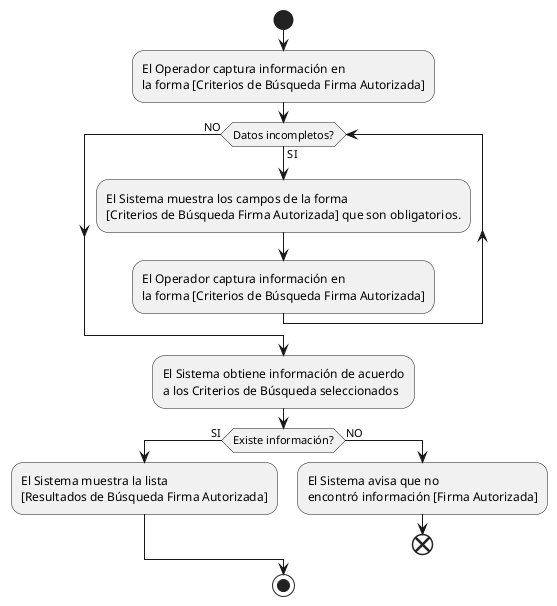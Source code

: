 @startuml
start
:El Operador captura información en 
la forma [Criterios de Búsqueda Firma Autorizada];
while (Datos incompletos?) is (SI)  
	:El Sistema muestra los campos de la forma 
	[Criterios de Búsqueda Firma Autorizada] que son obligatorios.;  
	:El Operador captura información en 
	la forma [Criterios de Búsqueda Firma Autorizada];
endwhile (NO) 
	:El Sistema obtiene información de acuerdo 
	a los Criterios de Búsqueda seleccionados;
	if (Existe información?) then (SI)    
		:El Sistema muestra la lista 
		[Resultados de Búsqueda Firma Autorizada];
	else (NO)    
		:El Sistema avisa que no 
		encontró información [Firma Autorizada];		  
		end  
	endif
stop
@enduml

